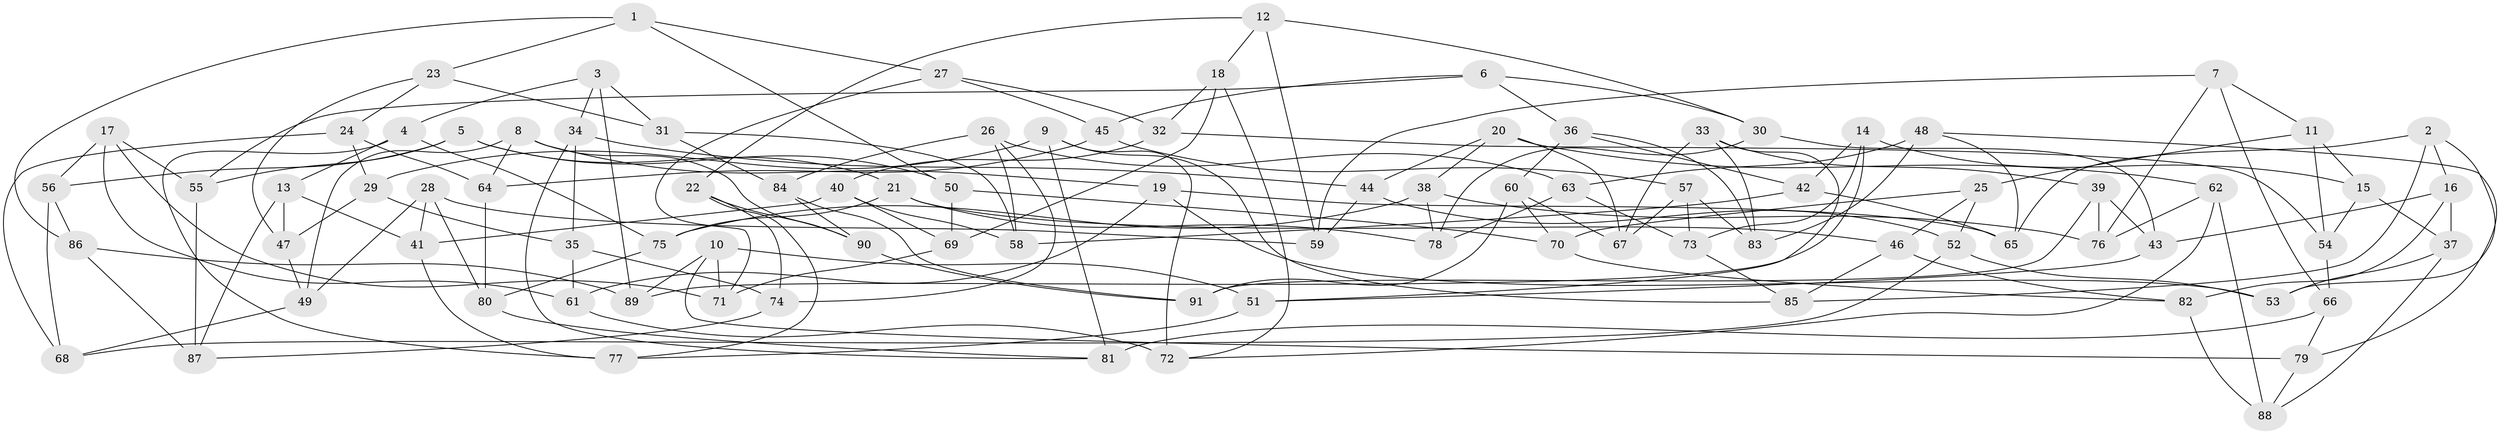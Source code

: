 // coarse degree distribution, {5: 0.037037037037037035, 7: 0.1111111111111111, 6: 0.16666666666666666, 4: 0.5740740740740741, 13: 0.018518518518518517, 10: 0.018518518518518517, 9: 0.018518518518518517, 8: 0.018518518518518517, 3: 0.037037037037037035}
// Generated by graph-tools (version 1.1) at 2025/20/03/04/25 18:20:51]
// undirected, 91 vertices, 182 edges
graph export_dot {
graph [start="1"]
  node [color=gray90,style=filled];
  1;
  2;
  3;
  4;
  5;
  6;
  7;
  8;
  9;
  10;
  11;
  12;
  13;
  14;
  15;
  16;
  17;
  18;
  19;
  20;
  21;
  22;
  23;
  24;
  25;
  26;
  27;
  28;
  29;
  30;
  31;
  32;
  33;
  34;
  35;
  36;
  37;
  38;
  39;
  40;
  41;
  42;
  43;
  44;
  45;
  46;
  47;
  48;
  49;
  50;
  51;
  52;
  53;
  54;
  55;
  56;
  57;
  58;
  59;
  60;
  61;
  62;
  63;
  64;
  65;
  66;
  67;
  68;
  69;
  70;
  71;
  72;
  73;
  74;
  75;
  76;
  77;
  78;
  79;
  80;
  81;
  82;
  83;
  84;
  85;
  86;
  87;
  88;
  89;
  90;
  91;
  1 -- 23;
  1 -- 27;
  1 -- 50;
  1 -- 86;
  2 -- 65;
  2 -- 16;
  2 -- 53;
  2 -- 85;
  3 -- 31;
  3 -- 4;
  3 -- 34;
  3 -- 89;
  4 -- 13;
  4 -- 75;
  4 -- 77;
  5 -- 56;
  5 -- 50;
  5 -- 21;
  5 -- 55;
  6 -- 36;
  6 -- 55;
  6 -- 30;
  6 -- 45;
  7 -- 59;
  7 -- 11;
  7 -- 66;
  7 -- 76;
  8 -- 90;
  8 -- 19;
  8 -- 49;
  8 -- 64;
  9 -- 81;
  9 -- 29;
  9 -- 85;
  9 -- 72;
  10 -- 89;
  10 -- 71;
  10 -- 51;
  10 -- 79;
  11 -- 25;
  11 -- 54;
  11 -- 15;
  12 -- 30;
  12 -- 59;
  12 -- 18;
  12 -- 22;
  13 -- 41;
  13 -- 87;
  13 -- 47;
  14 -- 73;
  14 -- 42;
  14 -- 15;
  14 -- 89;
  15 -- 54;
  15 -- 37;
  16 -- 43;
  16 -- 82;
  16 -- 37;
  17 -- 71;
  17 -- 55;
  17 -- 56;
  17 -- 61;
  18 -- 32;
  18 -- 72;
  18 -- 69;
  19 -- 65;
  19 -- 53;
  19 -- 61;
  20 -- 67;
  20 -- 38;
  20 -- 44;
  20 -- 62;
  21 -- 78;
  21 -- 75;
  21 -- 46;
  22 -- 74;
  22 -- 77;
  22 -- 90;
  23 -- 47;
  23 -- 31;
  23 -- 24;
  24 -- 29;
  24 -- 64;
  24 -- 68;
  25 -- 46;
  25 -- 70;
  25 -- 52;
  26 -- 74;
  26 -- 84;
  26 -- 63;
  26 -- 58;
  27 -- 45;
  27 -- 32;
  27 -- 71;
  28 -- 49;
  28 -- 59;
  28 -- 80;
  28 -- 41;
  29 -- 47;
  29 -- 35;
  30 -- 43;
  30 -- 78;
  31 -- 58;
  31 -- 84;
  32 -- 40;
  32 -- 54;
  33 -- 39;
  33 -- 83;
  33 -- 51;
  33 -- 67;
  34 -- 44;
  34 -- 35;
  34 -- 81;
  35 -- 74;
  35 -- 61;
  36 -- 60;
  36 -- 42;
  36 -- 83;
  37 -- 88;
  37 -- 53;
  38 -- 76;
  38 -- 78;
  38 -- 75;
  39 -- 91;
  39 -- 76;
  39 -- 43;
  40 -- 41;
  40 -- 58;
  40 -- 69;
  41 -- 77;
  42 -- 58;
  42 -- 65;
  43 -- 51;
  44 -- 52;
  44 -- 59;
  45 -- 64;
  45 -- 57;
  46 -- 82;
  46 -- 85;
  47 -- 49;
  48 -- 63;
  48 -- 65;
  48 -- 83;
  48 -- 79;
  49 -- 68;
  50 -- 70;
  50 -- 69;
  51 -- 77;
  52 -- 53;
  52 -- 68;
  54 -- 66;
  55 -- 87;
  56 -- 86;
  56 -- 68;
  57 -- 67;
  57 -- 73;
  57 -- 83;
  60 -- 67;
  60 -- 70;
  60 -- 91;
  61 -- 72;
  62 -- 88;
  62 -- 76;
  62 -- 72;
  63 -- 73;
  63 -- 78;
  64 -- 80;
  66 -- 81;
  66 -- 79;
  69 -- 71;
  70 -- 82;
  73 -- 85;
  74 -- 87;
  75 -- 80;
  79 -- 88;
  80 -- 81;
  82 -- 88;
  84 -- 91;
  84 -- 90;
  86 -- 89;
  86 -- 87;
  90 -- 91;
}
